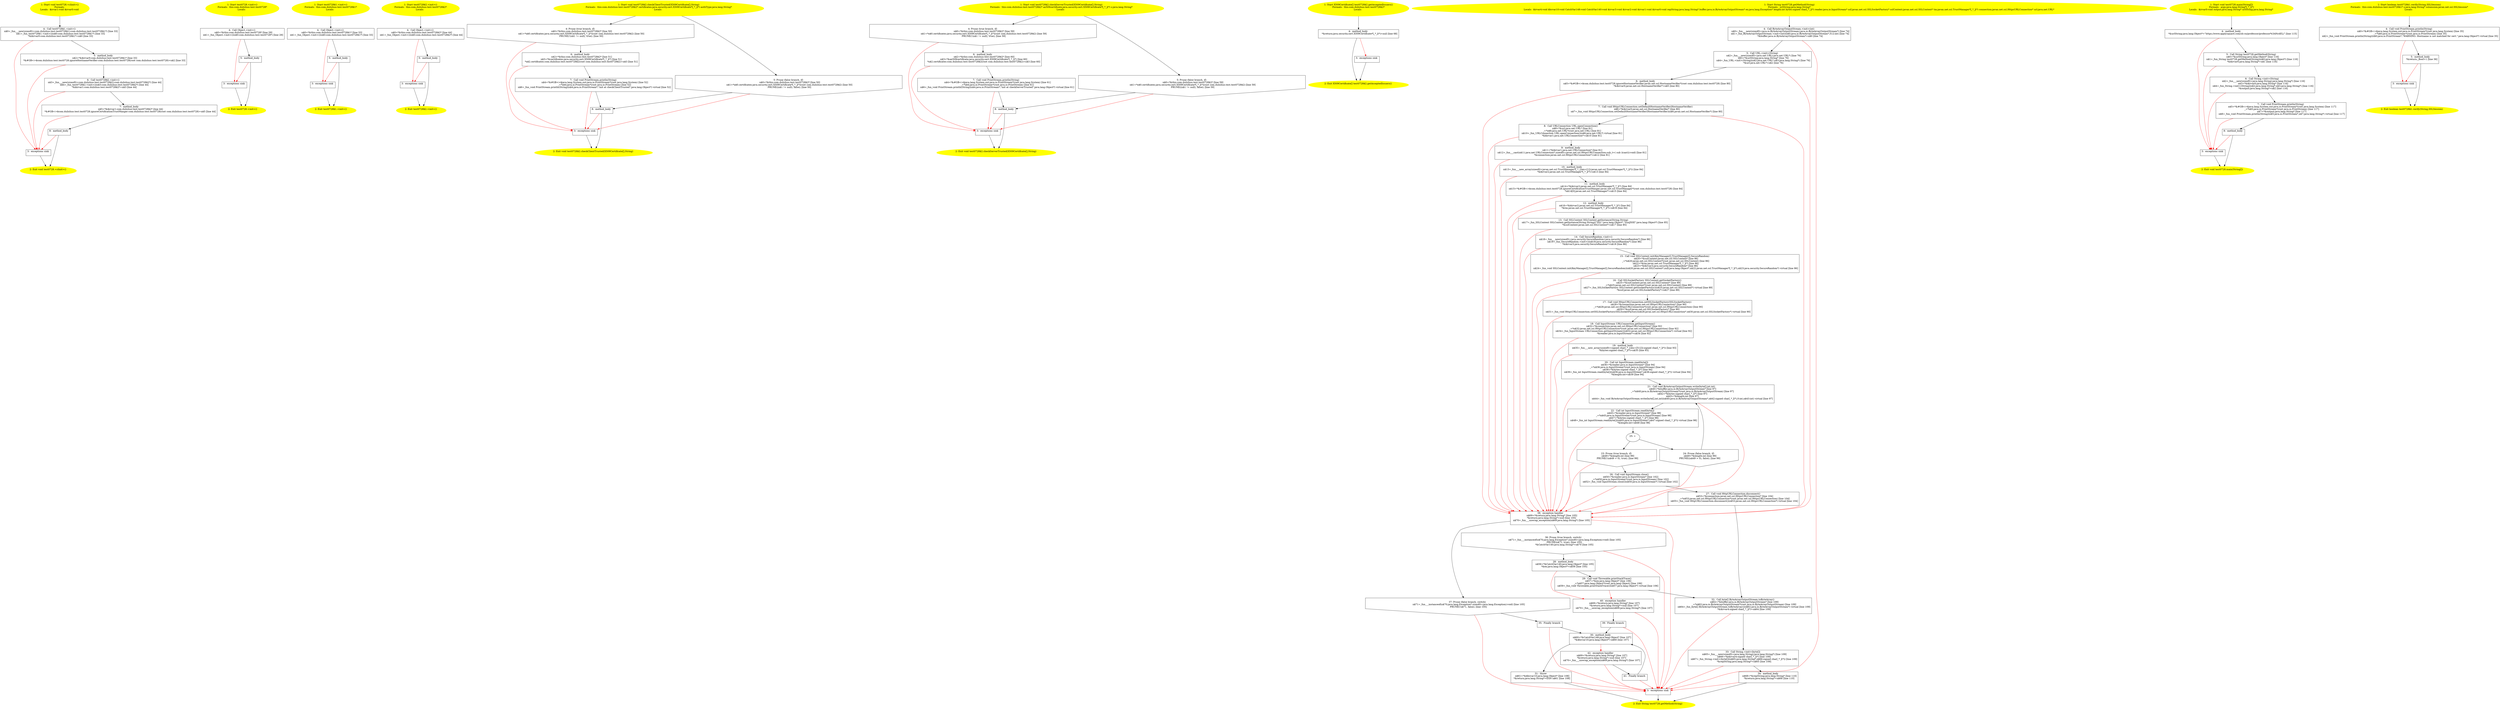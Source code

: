 /* @generated */
digraph cfg {
"com.dulishuo.test.test0728.<clinit>():void.8a8e7de3174e5fd76e8be64f26184f87_1" [label="1: Start void test0728.<clinit>()\nFormals: \nLocals:  $irvar1:void $irvar0:void \n  " color=yellow style=filled]
	

	 "com.dulishuo.test.test0728.<clinit>():void.8a8e7de3174e5fd76e8be64f26184f87_1" -> "com.dulishuo.test.test0728.<clinit>():void.8a8e7de3174e5fd76e8be64f26184f87_4" ;
"com.dulishuo.test.test0728.<clinit>():void.8a8e7de3174e5fd76e8be64f26184f87_2" [label="2: Exit void test0728.<clinit>() \n  " color=yellow style=filled]
	

"com.dulishuo.test.test0728.<clinit>():void.8a8e7de3174e5fd76e8be64f26184f87_3" [label="3:  exceptions sink \n  " shape="box"]
	

	 "com.dulishuo.test.test0728.<clinit>():void.8a8e7de3174e5fd76e8be64f26184f87_3" -> "com.dulishuo.test.test0728.<clinit>():void.8a8e7de3174e5fd76e8be64f26184f87_2" ;
"com.dulishuo.test.test0728.<clinit>():void.8a8e7de3174e5fd76e8be64f26184f87_4" [label="4:  Call test0728$1.<init>() \n   n$0=_fun___new(sizeof(t=com.dulishuo.test.test0728$1):com.dulishuo.test.test0728$1*) [line 33]\n  n$1=_fun_test0728$1.<init>()(n$0:com.dulishuo.test.test0728$1*) [line 33]\n  *&$irvar0:com.dulishuo.test.test0728$1*=n$0 [line 33]\n " shape="box"]
	

	 "com.dulishuo.test.test0728.<clinit>():void.8a8e7de3174e5fd76e8be64f26184f87_4" -> "com.dulishuo.test.test0728.<clinit>():void.8a8e7de3174e5fd76e8be64f26184f87_5" ;
	 "com.dulishuo.test.test0728.<clinit>():void.8a8e7de3174e5fd76e8be64f26184f87_4" -> "com.dulishuo.test.test0728.<clinit>():void.8a8e7de3174e5fd76e8be64f26184f87_3" [color="red" ];
"com.dulishuo.test.test0728.<clinit>():void.8a8e7de3174e5fd76e8be64f26184f87_5" [label="5:  method_body \n   n$2=*&$irvar0:com.dulishuo.test.test0728$1* [line 33]\n  *&#GB<>$com.dulishuo.test.test0728.ignoreHostnameVerifier:com.dulishuo.test.test0728(root com.dulishuo.test.test0728)=n$2 [line 33]\n " shape="box"]
	

	 "com.dulishuo.test.test0728.<clinit>():void.8a8e7de3174e5fd76e8be64f26184f87_5" -> "com.dulishuo.test.test0728.<clinit>():void.8a8e7de3174e5fd76e8be64f26184f87_6" ;
	 "com.dulishuo.test.test0728.<clinit>():void.8a8e7de3174e5fd76e8be64f26184f87_5" -> "com.dulishuo.test.test0728.<clinit>():void.8a8e7de3174e5fd76e8be64f26184f87_3" [color="red" ];
"com.dulishuo.test.test0728.<clinit>():void.8a8e7de3174e5fd76e8be64f26184f87_6" [label="6:  Call test0728$2.<init>() \n   n$3=_fun___new(sizeof(t=com.dulishuo.test.test0728$2):com.dulishuo.test.test0728$2*) [line 44]\n  n$4=_fun_test0728$2.<init>()(n$3:com.dulishuo.test.test0728$2*) [line 44]\n  *&$irvar1:com.dulishuo.test.test0728$2*=n$3 [line 44]\n " shape="box"]
	

	 "com.dulishuo.test.test0728.<clinit>():void.8a8e7de3174e5fd76e8be64f26184f87_6" -> "com.dulishuo.test.test0728.<clinit>():void.8a8e7de3174e5fd76e8be64f26184f87_7" ;
	 "com.dulishuo.test.test0728.<clinit>():void.8a8e7de3174e5fd76e8be64f26184f87_6" -> "com.dulishuo.test.test0728.<clinit>():void.8a8e7de3174e5fd76e8be64f26184f87_3" [color="red" ];
"com.dulishuo.test.test0728.<clinit>():void.8a8e7de3174e5fd76e8be64f26184f87_7" [label="7:  method_body \n   n$5=*&$irvar1:com.dulishuo.test.test0728$2* [line 44]\n  *&#GB<>$com.dulishuo.test.test0728.ignoreCertificationTrustManger:com.dulishuo.test.test0728(root com.dulishuo.test.test0728)=n$5 [line 44]\n " shape="box"]
	

	 "com.dulishuo.test.test0728.<clinit>():void.8a8e7de3174e5fd76e8be64f26184f87_7" -> "com.dulishuo.test.test0728.<clinit>():void.8a8e7de3174e5fd76e8be64f26184f87_8" ;
	 "com.dulishuo.test.test0728.<clinit>():void.8a8e7de3174e5fd76e8be64f26184f87_7" -> "com.dulishuo.test.test0728.<clinit>():void.8a8e7de3174e5fd76e8be64f26184f87_3" [color="red" ];
"com.dulishuo.test.test0728.<clinit>():void.8a8e7de3174e5fd76e8be64f26184f87_8" [label="8:  method_body \n  " shape="box"]
	

	 "com.dulishuo.test.test0728.<clinit>():void.8a8e7de3174e5fd76e8be64f26184f87_8" -> "com.dulishuo.test.test0728.<clinit>():void.8a8e7de3174e5fd76e8be64f26184f87_2" ;
	 "com.dulishuo.test.test0728.<clinit>():void.8a8e7de3174e5fd76e8be64f26184f87_8" -> "com.dulishuo.test.test0728.<clinit>():void.8a8e7de3174e5fd76e8be64f26184f87_3" [color="red" ];
"com.dulishuo.test.test0728.<init>().5a73a439d469dda0f216c09bb49fc2f7_1" [label="1: Start test0728.<init>()\nFormals:  this:com.dulishuo.test.test0728*\nLocals:  \n  " color=yellow style=filled]
	

	 "com.dulishuo.test.test0728.<init>().5a73a439d469dda0f216c09bb49fc2f7_1" -> "com.dulishuo.test.test0728.<init>().5a73a439d469dda0f216c09bb49fc2f7_4" ;
"com.dulishuo.test.test0728.<init>().5a73a439d469dda0f216c09bb49fc2f7_2" [label="2: Exit test0728.<init>() \n  " color=yellow style=filled]
	

"com.dulishuo.test.test0728.<init>().5a73a439d469dda0f216c09bb49fc2f7_3" [label="3:  exceptions sink \n  " shape="box"]
	

	 "com.dulishuo.test.test0728.<init>().5a73a439d469dda0f216c09bb49fc2f7_3" -> "com.dulishuo.test.test0728.<init>().5a73a439d469dda0f216c09bb49fc2f7_2" ;
"com.dulishuo.test.test0728.<init>().5a73a439d469dda0f216c09bb49fc2f7_4" [label="4:  Call Object.<init>() \n   n$0=*&this:com.dulishuo.test.test0728* [line 29]\n  n$1=_fun_Object.<init>()(n$0:com.dulishuo.test.test0728*) [line 29]\n " shape="box"]
	

	 "com.dulishuo.test.test0728.<init>().5a73a439d469dda0f216c09bb49fc2f7_4" -> "com.dulishuo.test.test0728.<init>().5a73a439d469dda0f216c09bb49fc2f7_5" ;
	 "com.dulishuo.test.test0728.<init>().5a73a439d469dda0f216c09bb49fc2f7_4" -> "com.dulishuo.test.test0728.<init>().5a73a439d469dda0f216c09bb49fc2f7_3" [color="red" ];
"com.dulishuo.test.test0728.<init>().5a73a439d469dda0f216c09bb49fc2f7_5" [label="5:  method_body \n  " shape="box"]
	

	 "com.dulishuo.test.test0728.<init>().5a73a439d469dda0f216c09bb49fc2f7_5" -> "com.dulishuo.test.test0728.<init>().5a73a439d469dda0f216c09bb49fc2f7_2" ;
	 "com.dulishuo.test.test0728.<init>().5a73a439d469dda0f216c09bb49fc2f7_5" -> "com.dulishuo.test.test0728.<init>().5a73a439d469dda0f216c09bb49fc2f7_3" [color="red" ];
"com.dulishuo.test.test0728$1.<init>().bed4091a385d70b42713b55078aba1d2_1" [label="1: Start test0728$1.<init>()\nFormals:  this:com.dulishuo.test.test0728$1*\nLocals:  \n  " color=yellow style=filled]
	

	 "com.dulishuo.test.test0728$1.<init>().bed4091a385d70b42713b55078aba1d2_1" -> "com.dulishuo.test.test0728$1.<init>().bed4091a385d70b42713b55078aba1d2_4" ;
"com.dulishuo.test.test0728$1.<init>().bed4091a385d70b42713b55078aba1d2_2" [label="2: Exit test0728$1.<init>() \n  " color=yellow style=filled]
	

"com.dulishuo.test.test0728$1.<init>().bed4091a385d70b42713b55078aba1d2_3" [label="3:  exceptions sink \n  " shape="box"]
	

	 "com.dulishuo.test.test0728$1.<init>().bed4091a385d70b42713b55078aba1d2_3" -> "com.dulishuo.test.test0728$1.<init>().bed4091a385d70b42713b55078aba1d2_2" ;
"com.dulishuo.test.test0728$1.<init>().bed4091a385d70b42713b55078aba1d2_4" [label="4:  Call Object.<init>() \n   n$0=*&this:com.dulishuo.test.test0728$1* [line 33]\n  n$1=_fun_Object.<init>()(n$0:com.dulishuo.test.test0728$1*) [line 33]\n " shape="box"]
	

	 "com.dulishuo.test.test0728$1.<init>().bed4091a385d70b42713b55078aba1d2_4" -> "com.dulishuo.test.test0728$1.<init>().bed4091a385d70b42713b55078aba1d2_5" ;
	 "com.dulishuo.test.test0728$1.<init>().bed4091a385d70b42713b55078aba1d2_4" -> "com.dulishuo.test.test0728$1.<init>().bed4091a385d70b42713b55078aba1d2_3" [color="red" ];
"com.dulishuo.test.test0728$1.<init>().bed4091a385d70b42713b55078aba1d2_5" [label="5:  method_body \n  " shape="box"]
	

	 "com.dulishuo.test.test0728$1.<init>().bed4091a385d70b42713b55078aba1d2_5" -> "com.dulishuo.test.test0728$1.<init>().bed4091a385d70b42713b55078aba1d2_2" ;
	 "com.dulishuo.test.test0728$1.<init>().bed4091a385d70b42713b55078aba1d2_5" -> "com.dulishuo.test.test0728$1.<init>().bed4091a385d70b42713b55078aba1d2_3" [color="red" ];
"com.dulishuo.test.test0728$2.<init>().af8815bcd461a1bfd412f7cab039a225_1" [label="1: Start test0728$2.<init>()\nFormals:  this:com.dulishuo.test.test0728$2*\nLocals:  \n  " color=yellow style=filled]
	

	 "com.dulishuo.test.test0728$2.<init>().af8815bcd461a1bfd412f7cab039a225_1" -> "com.dulishuo.test.test0728$2.<init>().af8815bcd461a1bfd412f7cab039a225_4" ;
"com.dulishuo.test.test0728$2.<init>().af8815bcd461a1bfd412f7cab039a225_2" [label="2: Exit test0728$2.<init>() \n  " color=yellow style=filled]
	

"com.dulishuo.test.test0728$2.<init>().af8815bcd461a1bfd412f7cab039a225_3" [label="3:  exceptions sink \n  " shape="box"]
	

	 "com.dulishuo.test.test0728$2.<init>().af8815bcd461a1bfd412f7cab039a225_3" -> "com.dulishuo.test.test0728$2.<init>().af8815bcd461a1bfd412f7cab039a225_2" ;
"com.dulishuo.test.test0728$2.<init>().af8815bcd461a1bfd412f7cab039a225_4" [label="4:  Call Object.<init>() \n   n$0=*&this:com.dulishuo.test.test0728$2* [line 44]\n  n$1=_fun_Object.<init>()(n$0:com.dulishuo.test.test0728$2*) [line 44]\n " shape="box"]
	

	 "com.dulishuo.test.test0728$2.<init>().af8815bcd461a1bfd412f7cab039a225_4" -> "com.dulishuo.test.test0728$2.<init>().af8815bcd461a1bfd412f7cab039a225_5" ;
	 "com.dulishuo.test.test0728$2.<init>().af8815bcd461a1bfd412f7cab039a225_4" -> "com.dulishuo.test.test0728$2.<init>().af8815bcd461a1bfd412f7cab039a225_3" [color="red" ];
"com.dulishuo.test.test0728$2.<init>().af8815bcd461a1bfd412f7cab039a225_5" [label="5:  method_body \n  " shape="box"]
	

	 "com.dulishuo.test.test0728$2.<init>().af8815bcd461a1bfd412f7cab039a225_5" -> "com.dulishuo.test.test0728$2.<init>().af8815bcd461a1bfd412f7cab039a225_2" ;
	 "com.dulishuo.test.test0728$2.<init>().af8815bcd461a1bfd412f7cab039a225_5" -> "com.dulishuo.test.test0728$2.<init>().af8815bcd461a1bfd412f7cab039a225_3" [color="red" ];
"com.dulishuo.test.test0728$2.checkClientTrusted(java.security.cert.X509Certificate[],java.lang.Strin.260eb8e73d5517f0363f10f33f60c5d7_1" [label="1: Start void test0728$2.checkClientTrusted(X509Certificate[],String)\nFormals:  this:com.dulishuo.test.test0728$2* certificates:java.security.cert.X509Certificate*[_*_](*) authType:java.lang.String*\nLocals:  \n  " color=yellow style=filled]
	

	 "com.dulishuo.test.test0728$2.checkClientTrusted(java.security.cert.X509Certificate[],java.lang.Strin.260eb8e73d5517f0363f10f33f60c5d7_1" -> "com.dulishuo.test.test0728$2.checkClientTrusted(java.security.cert.X509Certificate[],java.lang.Strin.260eb8e73d5517f0363f10f33f60c5d7_4" ;
	 "com.dulishuo.test.test0728$2.checkClientTrusted(java.security.cert.X509Certificate[],java.lang.Strin.260eb8e73d5517f0363f10f33f60c5d7_1" -> "com.dulishuo.test.test0728$2.checkClientTrusted(java.security.cert.X509Certificate[],java.lang.Strin.260eb8e73d5517f0363f10f33f60c5d7_5" ;
"com.dulishuo.test.test0728$2.checkClientTrusted(java.security.cert.X509Certificate[],java.lang.Strin.260eb8e73d5517f0363f10f33f60c5d7_2" [label="2: Exit void test0728$2.checkClientTrusted(X509Certificate[],String) \n  " color=yellow style=filled]
	

"com.dulishuo.test.test0728$2.checkClientTrusted(java.security.cert.X509Certificate[],java.lang.Strin.260eb8e73d5517f0363f10f33f60c5d7_3" [label="3:  exceptions sink \n  " shape="box"]
	

	 "com.dulishuo.test.test0728$2.checkClientTrusted(java.security.cert.X509Certificate[],java.lang.Strin.260eb8e73d5517f0363f10f33f60c5d7_3" -> "com.dulishuo.test.test0728$2.checkClientTrusted(java.security.cert.X509Certificate[],java.lang.Strin.260eb8e73d5517f0363f10f33f60c5d7_2" ;
"com.dulishuo.test.test0728$2.checkClientTrusted(java.security.cert.X509Certificate[],java.lang.Strin.260eb8e73d5517f0363f10f33f60c5d7_4" [label="4: Prune (true branch, if) \n   n$0=*&this:com.dulishuo.test.test0728$2* [line 50]\n  n$1=*n$0.certificates:java.security.cert.X509Certificate*[_*_](*)(root com.dulishuo.test.test0728$2) [line 50]\n  PRUNE(!(n$1 != null), true); [line 50]\n " shape="invhouse"]
	

	 "com.dulishuo.test.test0728$2.checkClientTrusted(java.security.cert.X509Certificate[],java.lang.Strin.260eb8e73d5517f0363f10f33f60c5d7_4" -> "com.dulishuo.test.test0728$2.checkClientTrusted(java.security.cert.X509Certificate[],java.lang.Strin.260eb8e73d5517f0363f10f33f60c5d7_6" ;
	 "com.dulishuo.test.test0728$2.checkClientTrusted(java.security.cert.X509Certificate[],java.lang.Strin.260eb8e73d5517f0363f10f33f60c5d7_4" -> "com.dulishuo.test.test0728$2.checkClientTrusted(java.security.cert.X509Certificate[],java.lang.Strin.260eb8e73d5517f0363f10f33f60c5d7_3" [color="red" ];
"com.dulishuo.test.test0728$2.checkClientTrusted(java.security.cert.X509Certificate[],java.lang.Strin.260eb8e73d5517f0363f10f33f60c5d7_5" [label="5: Prune (false branch, if) \n   n$0=*&this:com.dulishuo.test.test0728$2* [line 50]\n  n$1=*n$0.certificates:java.security.cert.X509Certificate*[_*_](*)(root com.dulishuo.test.test0728$2) [line 50]\n  PRUNE((n$1 != null), false); [line 50]\n " shape="invhouse"]
	

	 "com.dulishuo.test.test0728$2.checkClientTrusted(java.security.cert.X509Certificate[],java.lang.Strin.260eb8e73d5517f0363f10f33f60c5d7_5" -> "com.dulishuo.test.test0728$2.checkClientTrusted(java.security.cert.X509Certificate[],java.lang.Strin.260eb8e73d5517f0363f10f33f60c5d7_8" ;
	 "com.dulishuo.test.test0728$2.checkClientTrusted(java.security.cert.X509Certificate[],java.lang.Strin.260eb8e73d5517f0363f10f33f60c5d7_5" -> "com.dulishuo.test.test0728$2.checkClientTrusted(java.security.cert.X509Certificate[],java.lang.Strin.260eb8e73d5517f0363f10f33f60c5d7_3" [color="red" ];
"com.dulishuo.test.test0728$2.checkClientTrusted(java.security.cert.X509Certificate[],java.lang.Strin.260eb8e73d5517f0363f10f33f60c5d7_6" [label="6:  method_body \n   n$2=*&this:com.dulishuo.test.test0728$2* [line 51]\n  n$3=*&certificates:java.security.cert.X509Certificate*[_*_](*) [line 51]\n  *n$2.certificates:com.dulishuo.test.test0728$2(root com.dulishuo.test.test0728$2)=n$3 [line 51]\n " shape="box"]
	

	 "com.dulishuo.test.test0728$2.checkClientTrusted(java.security.cert.X509Certificate[],java.lang.Strin.260eb8e73d5517f0363f10f33f60c5d7_6" -> "com.dulishuo.test.test0728$2.checkClientTrusted(java.security.cert.X509Certificate[],java.lang.Strin.260eb8e73d5517f0363f10f33f60c5d7_7" ;
	 "com.dulishuo.test.test0728$2.checkClientTrusted(java.security.cert.X509Certificate[],java.lang.Strin.260eb8e73d5517f0363f10f33f60c5d7_6" -> "com.dulishuo.test.test0728$2.checkClientTrusted(java.security.cert.X509Certificate[],java.lang.Strin.260eb8e73d5517f0363f10f33f60c5d7_3" [color="red" ];
"com.dulishuo.test.test0728$2.checkClientTrusted(java.security.cert.X509Certificate[],java.lang.Strin.260eb8e73d5517f0363f10f33f60c5d7_7" [label="7:  Call void PrintStream.println(String) \n   n$4=*&#GB<>$java.lang.System.out:java.io.PrintStream*(root java.lang.System) [line 52]\n  _=*n$4:java.io.PrintStream*(root java.io.PrintStream) [line 52]\n  n$6=_fun_void PrintStream.println(String)(n$4:java.io.PrintStream*,\"init at checkClientTrusted\":java.lang.Object*) virtual [line 52]\n " shape="box"]
	

	 "com.dulishuo.test.test0728$2.checkClientTrusted(java.security.cert.X509Certificate[],java.lang.Strin.260eb8e73d5517f0363f10f33f60c5d7_7" -> "com.dulishuo.test.test0728$2.checkClientTrusted(java.security.cert.X509Certificate[],java.lang.Strin.260eb8e73d5517f0363f10f33f60c5d7_8" ;
	 "com.dulishuo.test.test0728$2.checkClientTrusted(java.security.cert.X509Certificate[],java.lang.Strin.260eb8e73d5517f0363f10f33f60c5d7_7" -> "com.dulishuo.test.test0728$2.checkClientTrusted(java.security.cert.X509Certificate[],java.lang.Strin.260eb8e73d5517f0363f10f33f60c5d7_3" [color="red" ];
"com.dulishuo.test.test0728$2.checkClientTrusted(java.security.cert.X509Certificate[],java.lang.Strin.260eb8e73d5517f0363f10f33f60c5d7_8" [label="8:  method_body \n  " shape="box"]
	

	 "com.dulishuo.test.test0728$2.checkClientTrusted(java.security.cert.X509Certificate[],java.lang.Strin.260eb8e73d5517f0363f10f33f60c5d7_8" -> "com.dulishuo.test.test0728$2.checkClientTrusted(java.security.cert.X509Certificate[],java.lang.Strin.260eb8e73d5517f0363f10f33f60c5d7_2" ;
	 "com.dulishuo.test.test0728$2.checkClientTrusted(java.security.cert.X509Certificate[],java.lang.Strin.260eb8e73d5517f0363f10f33f60c5d7_8" -> "com.dulishuo.test.test0728$2.checkClientTrusted(java.security.cert.X509Certificate[],java.lang.Strin.260eb8e73d5517f0363f10f33f60c5d7_3" [color="red" ];
"com.dulishuo.test.test0728$2.checkServerTrusted(java.security.cert.X509Certificate[],java.lang.Strin.f4f12b4f813b3d532b092b64f65c5e07_1" [label="1: Start void test0728$2.checkServerTrusted(X509Certificate[],String)\nFormals:  this:com.dulishuo.test.test0728$2* ax509certificate:java.security.cert.X509Certificate*[_*_](*) s:java.lang.String*\nLocals:  \n  " color=yellow style=filled]
	

	 "com.dulishuo.test.test0728$2.checkServerTrusted(java.security.cert.X509Certificate[],java.lang.Strin.f4f12b4f813b3d532b092b64f65c5e07_1" -> "com.dulishuo.test.test0728$2.checkServerTrusted(java.security.cert.X509Certificate[],java.lang.Strin.f4f12b4f813b3d532b092b64f65c5e07_4" ;
	 "com.dulishuo.test.test0728$2.checkServerTrusted(java.security.cert.X509Certificate[],java.lang.Strin.f4f12b4f813b3d532b092b64f65c5e07_1" -> "com.dulishuo.test.test0728$2.checkServerTrusted(java.security.cert.X509Certificate[],java.lang.Strin.f4f12b4f813b3d532b092b64f65c5e07_5" ;
"com.dulishuo.test.test0728$2.checkServerTrusted(java.security.cert.X509Certificate[],java.lang.Strin.f4f12b4f813b3d532b092b64f65c5e07_2" [label="2: Exit void test0728$2.checkServerTrusted(X509Certificate[],String) \n  " color=yellow style=filled]
	

"com.dulishuo.test.test0728$2.checkServerTrusted(java.security.cert.X509Certificate[],java.lang.Strin.f4f12b4f813b3d532b092b64f65c5e07_3" [label="3:  exceptions sink \n  " shape="box"]
	

	 "com.dulishuo.test.test0728$2.checkServerTrusted(java.security.cert.X509Certificate[],java.lang.Strin.f4f12b4f813b3d532b092b64f65c5e07_3" -> "com.dulishuo.test.test0728$2.checkServerTrusted(java.security.cert.X509Certificate[],java.lang.Strin.f4f12b4f813b3d532b092b64f65c5e07_2" ;
"com.dulishuo.test.test0728$2.checkServerTrusted(java.security.cert.X509Certificate[],java.lang.Strin.f4f12b4f813b3d532b092b64f65c5e07_4" [label="4: Prune (true branch, if) \n   n$0=*&this:com.dulishuo.test.test0728$2* [line 59]\n  n$1=*n$0.certificates:java.security.cert.X509Certificate*[_*_](*)(root com.dulishuo.test.test0728$2) [line 59]\n  PRUNE(!(n$1 != null), true); [line 59]\n " shape="invhouse"]
	

	 "com.dulishuo.test.test0728$2.checkServerTrusted(java.security.cert.X509Certificate[],java.lang.Strin.f4f12b4f813b3d532b092b64f65c5e07_4" -> "com.dulishuo.test.test0728$2.checkServerTrusted(java.security.cert.X509Certificate[],java.lang.Strin.f4f12b4f813b3d532b092b64f65c5e07_6" ;
	 "com.dulishuo.test.test0728$2.checkServerTrusted(java.security.cert.X509Certificate[],java.lang.Strin.f4f12b4f813b3d532b092b64f65c5e07_4" -> "com.dulishuo.test.test0728$2.checkServerTrusted(java.security.cert.X509Certificate[],java.lang.Strin.f4f12b4f813b3d532b092b64f65c5e07_3" [color="red" ];
"com.dulishuo.test.test0728$2.checkServerTrusted(java.security.cert.X509Certificate[],java.lang.Strin.f4f12b4f813b3d532b092b64f65c5e07_5" [label="5: Prune (false branch, if) \n   n$0=*&this:com.dulishuo.test.test0728$2* [line 59]\n  n$1=*n$0.certificates:java.security.cert.X509Certificate*[_*_](*)(root com.dulishuo.test.test0728$2) [line 59]\n  PRUNE((n$1 != null), false); [line 59]\n " shape="invhouse"]
	

	 "com.dulishuo.test.test0728$2.checkServerTrusted(java.security.cert.X509Certificate[],java.lang.Strin.f4f12b4f813b3d532b092b64f65c5e07_5" -> "com.dulishuo.test.test0728$2.checkServerTrusted(java.security.cert.X509Certificate[],java.lang.Strin.f4f12b4f813b3d532b092b64f65c5e07_8" ;
	 "com.dulishuo.test.test0728$2.checkServerTrusted(java.security.cert.X509Certificate[],java.lang.Strin.f4f12b4f813b3d532b092b64f65c5e07_5" -> "com.dulishuo.test.test0728$2.checkServerTrusted(java.security.cert.X509Certificate[],java.lang.Strin.f4f12b4f813b3d532b092b64f65c5e07_3" [color="red" ];
"com.dulishuo.test.test0728$2.checkServerTrusted(java.security.cert.X509Certificate[],java.lang.Strin.f4f12b4f813b3d532b092b64f65c5e07_6" [label="6:  method_body \n   n$2=*&this:com.dulishuo.test.test0728$2* [line 60]\n  n$3=*&ax509certificate:java.security.cert.X509Certificate*[_*_](*) [line 60]\n  *n$2.certificates:com.dulishuo.test.test0728$2(root com.dulishuo.test.test0728$2)=n$3 [line 60]\n " shape="box"]
	

	 "com.dulishuo.test.test0728$2.checkServerTrusted(java.security.cert.X509Certificate[],java.lang.Strin.f4f12b4f813b3d532b092b64f65c5e07_6" -> "com.dulishuo.test.test0728$2.checkServerTrusted(java.security.cert.X509Certificate[],java.lang.Strin.f4f12b4f813b3d532b092b64f65c5e07_7" ;
	 "com.dulishuo.test.test0728$2.checkServerTrusted(java.security.cert.X509Certificate[],java.lang.Strin.f4f12b4f813b3d532b092b64f65c5e07_6" -> "com.dulishuo.test.test0728$2.checkServerTrusted(java.security.cert.X509Certificate[],java.lang.Strin.f4f12b4f813b3d532b092b64f65c5e07_3" [color="red" ];
"com.dulishuo.test.test0728$2.checkServerTrusted(java.security.cert.X509Certificate[],java.lang.Strin.f4f12b4f813b3d532b092b64f65c5e07_7" [label="7:  Call void PrintStream.println(String) \n   n$4=*&#GB<>$java.lang.System.out:java.io.PrintStream*(root java.lang.System) [line 61]\n  _=*n$4:java.io.PrintStream*(root java.io.PrintStream) [line 61]\n  n$6=_fun_void PrintStream.println(String)(n$4:java.io.PrintStream*,\"init at checkServerTrusted\":java.lang.Object*) virtual [line 61]\n " shape="box"]
	

	 "com.dulishuo.test.test0728$2.checkServerTrusted(java.security.cert.X509Certificate[],java.lang.Strin.f4f12b4f813b3d532b092b64f65c5e07_7" -> "com.dulishuo.test.test0728$2.checkServerTrusted(java.security.cert.X509Certificate[],java.lang.Strin.f4f12b4f813b3d532b092b64f65c5e07_8" ;
	 "com.dulishuo.test.test0728$2.checkServerTrusted(java.security.cert.X509Certificate[],java.lang.Strin.f4f12b4f813b3d532b092b64f65c5e07_7" -> "com.dulishuo.test.test0728$2.checkServerTrusted(java.security.cert.X509Certificate[],java.lang.Strin.f4f12b4f813b3d532b092b64f65c5e07_3" [color="red" ];
"com.dulishuo.test.test0728$2.checkServerTrusted(java.security.cert.X509Certificate[],java.lang.Strin.f4f12b4f813b3d532b092b64f65c5e07_8" [label="8:  method_body \n  " shape="box"]
	

	 "com.dulishuo.test.test0728$2.checkServerTrusted(java.security.cert.X509Certificate[],java.lang.Strin.f4f12b4f813b3d532b092b64f65c5e07_8" -> "com.dulishuo.test.test0728$2.checkServerTrusted(java.security.cert.X509Certificate[],java.lang.Strin.f4f12b4f813b3d532b092b64f65c5e07_2" ;
	 "com.dulishuo.test.test0728$2.checkServerTrusted(java.security.cert.X509Certificate[],java.lang.Strin.f4f12b4f813b3d532b092b64f65c5e07_8" -> "com.dulishuo.test.test0728$2.checkServerTrusted(java.security.cert.X509Certificate[],java.lang.Strin.f4f12b4f813b3d532b092b64f65c5e07_3" [color="red" ];
"com.dulishuo.test.test0728$2.getAcceptedIssuers():java.security.cert.X509Certificate[].d0bb17006d4120dae8155216ecfb7f64_1" [label="1: Start X509Certificate[] test0728$2.getAcceptedIssuers()\nFormals:  this:com.dulishuo.test.test0728$2*\nLocals:  \n  " color=yellow style=filled]
	

	 "com.dulishuo.test.test0728$2.getAcceptedIssuers():java.security.cert.X509Certificate[].d0bb17006d4120dae8155216ecfb7f64_1" -> "com.dulishuo.test.test0728$2.getAcceptedIssuers():java.security.cert.X509Certificate[].d0bb17006d4120dae8155216ecfb7f64_4" ;
"com.dulishuo.test.test0728$2.getAcceptedIssuers():java.security.cert.X509Certificate[].d0bb17006d4120dae8155216ecfb7f64_2" [label="2: Exit X509Certificate[] test0728$2.getAcceptedIssuers() \n  " color=yellow style=filled]
	

"com.dulishuo.test.test0728$2.getAcceptedIssuers():java.security.cert.X509Certificate[].d0bb17006d4120dae8155216ecfb7f64_3" [label="3:  exceptions sink \n  " shape="box"]
	

	 "com.dulishuo.test.test0728$2.getAcceptedIssuers():java.security.cert.X509Certificate[].d0bb17006d4120dae8155216ecfb7f64_3" -> "com.dulishuo.test.test0728$2.getAcceptedIssuers():java.security.cert.X509Certificate[].d0bb17006d4120dae8155216ecfb7f64_2" ;
"com.dulishuo.test.test0728$2.getAcceptedIssuers():java.security.cert.X509Certificate[].d0bb17006d4120dae8155216ecfb7f64_4" [label="4:  method_body \n   *&return:java.security.cert.X509Certificate*[_*_](*)=null [line 68]\n " shape="box"]
	

	 "com.dulishuo.test.test0728$2.getAcceptedIssuers():java.security.cert.X509Certificate[].d0bb17006d4120dae8155216ecfb7f64_4" -> "com.dulishuo.test.test0728$2.getAcceptedIssuers():java.security.cert.X509Certificate[].d0bb17006d4120dae8155216ecfb7f64_2" ;
	 "com.dulishuo.test.test0728$2.getAcceptedIssuers():java.security.cert.X509Certificate[].d0bb17006d4120dae8155216ecfb7f64_4" -> "com.dulishuo.test.test0728$2.getAcceptedIssuers():java.security.cert.X509Certificate[].d0bb17006d4120dae8155216ecfb7f64_3" [color="red" ];
"com.dulishuo.test.test0728.getMethod(java.lang.String):java.lang.String.6665ad1d408170587491cd8f13291395_1" [label="1: Start String test0728.getMethod(String)\nFormals:  urlString:java.lang.String*\nLocals:  $irvar4:void $bcvar10:void CatchVar148:void CatchVar140:void $irvar3:void $irvar2:void $irvar1:void $irvar0:void repString:java.lang.String* buffer:java.io.ByteArrayOutputStream* ex:java.lang.Exception* length:int bytes:signed char[_*_](*) reader:java.io.InputStream* ssf:javax.net.ssl.SSLSocketFactory* sslContext:javax.net.ssl.SSLContext* tm:javax.net.ssl.TrustManager*[_*_](*) connection:javax.net.ssl.HttpsURLConnection* url:java.net.URL* \n  " color=yellow style=filled]
	

	 "com.dulishuo.test.test0728.getMethod(java.lang.String):java.lang.String.6665ad1d408170587491cd8f13291395_1" -> "com.dulishuo.test.test0728.getMethod(java.lang.String):java.lang.String.6665ad1d408170587491cd8f13291395_4" ;
"com.dulishuo.test.test0728.getMethod(java.lang.String):java.lang.String.6665ad1d408170587491cd8f13291395_2" [label="2: Exit String test0728.getMethod(String) \n  " color=yellow style=filled]
	

"com.dulishuo.test.test0728.getMethod(java.lang.String):java.lang.String.6665ad1d408170587491cd8f13291395_3" [label="3:  exceptions sink \n  " shape="box"]
	

	 "com.dulishuo.test.test0728.getMethod(java.lang.String):java.lang.String.6665ad1d408170587491cd8f13291395_3" -> "com.dulishuo.test.test0728.getMethod(java.lang.String):java.lang.String.6665ad1d408170587491cd8f13291395_2" ;
"com.dulishuo.test.test0728.getMethod(java.lang.String):java.lang.String.6665ad1d408170587491cd8f13291395_4" [label="4:  Call ByteArrayOutputStream.<init>(int) \n   n$0=_fun___new(sizeof(t=java.io.ByteArrayOutputStream):java.io.ByteArrayOutputStream*) [line 74]\n  n$1=_fun_ByteArrayOutputStream.<init>(int)(n$0:java.io.ByteArrayOutputStream*,512:int) [line 74]\n  *&buffer:java.io.ByteArrayOutputStream*=n$0 [line 74]\n " shape="box"]
	

	 "com.dulishuo.test.test0728.getMethod(java.lang.String):java.lang.String.6665ad1d408170587491cd8f13291395_4" -> "com.dulishuo.test.test0728.getMethod(java.lang.String):java.lang.String.6665ad1d408170587491cd8f13291395_5" ;
	 "com.dulishuo.test.test0728.getMethod(java.lang.String):java.lang.String.6665ad1d408170587491cd8f13291395_4" -> "com.dulishuo.test.test0728.getMethod(java.lang.String):java.lang.String.6665ad1d408170587491cd8f13291395_3" [color="red" ];
"com.dulishuo.test.test0728.getMethod(java.lang.String):java.lang.String.6665ad1d408170587491cd8f13291395_5" [label="5:  Call URL.<init>(String) \n   n$2=_fun___new(sizeof(t=java.net.URL):java.net.URL*) [line 76]\n  n$3=*&urlString:java.lang.String* [line 76]\n  n$4=_fun_URL.<init>(String)(n$2:java.net.URL*,n$3:java.lang.String*) [line 76]\n  *&url:java.net.URL*=n$2 [line 76]\n " shape="box"]
	

	 "com.dulishuo.test.test0728.getMethod(java.lang.String):java.lang.String.6665ad1d408170587491cd8f13291395_5" -> "com.dulishuo.test.test0728.getMethod(java.lang.String):java.lang.String.6665ad1d408170587491cd8f13291395_6" ;
	 "com.dulishuo.test.test0728.getMethod(java.lang.String):java.lang.String.6665ad1d408170587491cd8f13291395_5" -> "com.dulishuo.test.test0728.getMethod(java.lang.String):java.lang.String.6665ad1d408170587491cd8f13291395_38" [color="red" ];
"com.dulishuo.test.test0728.getMethod(java.lang.String):java.lang.String.6665ad1d408170587491cd8f13291395_6" [label="6:  method_body \n   n$5=*&#GB<>$com.dulishuo.test.test0728.ignoreHostnameVerifier:javax.net.ssl.HostnameVerifier*(root com.dulishuo.test.test0728) [line 80]\n  *&$irvar0:javax.net.ssl.HostnameVerifier*=n$5 [line 80]\n " shape="box"]
	

	 "com.dulishuo.test.test0728.getMethod(java.lang.String):java.lang.String.6665ad1d408170587491cd8f13291395_6" -> "com.dulishuo.test.test0728.getMethod(java.lang.String):java.lang.String.6665ad1d408170587491cd8f13291395_7" ;
	 "com.dulishuo.test.test0728.getMethod(java.lang.String):java.lang.String.6665ad1d408170587491cd8f13291395_6" -> "com.dulishuo.test.test0728.getMethod(java.lang.String):java.lang.String.6665ad1d408170587491cd8f13291395_38" [color="red" ];
"com.dulishuo.test.test0728.getMethod(java.lang.String):java.lang.String.6665ad1d408170587491cd8f13291395_7" [label="7:  Call void HttpsURLConnection.setDefaultHostnameVerifier(HostnameVerifier) \n   n$6=*&$irvar0:javax.net.ssl.HostnameVerifier* [line 80]\n  n$7=_fun_void HttpsURLConnection.setDefaultHostnameVerifier(HostnameVerifier)(n$6:javax.net.ssl.HostnameVerifier*) [line 80]\n " shape="box"]
	

	 "com.dulishuo.test.test0728.getMethod(java.lang.String):java.lang.String.6665ad1d408170587491cd8f13291395_7" -> "com.dulishuo.test.test0728.getMethod(java.lang.String):java.lang.String.6665ad1d408170587491cd8f13291395_8" ;
	 "com.dulishuo.test.test0728.getMethod(java.lang.String):java.lang.String.6665ad1d408170587491cd8f13291395_7" -> "com.dulishuo.test.test0728.getMethod(java.lang.String):java.lang.String.6665ad1d408170587491cd8f13291395_38" [color="red" ];
"com.dulishuo.test.test0728.getMethod(java.lang.String):java.lang.String.6665ad1d408170587491cd8f13291395_8" [label="8:  Call URLConnection URL.openConnection() \n   n$8=*&url:java.net.URL* [line 81]\n  _=*n$8:java.net.URL*(root java.net.URL) [line 81]\n  n$10=_fun_URLConnection URL.openConnection()(n$8:java.net.URL*) virtual [line 81]\n  *&$irvar1:java.net.URLConnection*=n$10 [line 81]\n " shape="box"]
	

	 "com.dulishuo.test.test0728.getMethod(java.lang.String):java.lang.String.6665ad1d408170587491cd8f13291395_8" -> "com.dulishuo.test.test0728.getMethod(java.lang.String):java.lang.String.6665ad1d408170587491cd8f13291395_9" ;
	 "com.dulishuo.test.test0728.getMethod(java.lang.String):java.lang.String.6665ad1d408170587491cd8f13291395_8" -> "com.dulishuo.test.test0728.getMethod(java.lang.String):java.lang.String.6665ad1d408170587491cd8f13291395_38" [color="red" ];
"com.dulishuo.test.test0728.getMethod(java.lang.String):java.lang.String.6665ad1d408170587491cd8f13291395_9" [label="9:  method_body \n   n$11=*&$irvar1:java.net.URLConnection* [line 81]\n  n$12=_fun___cast(n$11:java.net.URLConnection*,sizeof(t=javax.net.ssl.HttpsURLConnection;sub_t=( sub )(cast)):void) [line 81]\n  *&connection:javax.net.ssl.HttpsURLConnection*=n$12 [line 81]\n " shape="box"]
	

	 "com.dulishuo.test.test0728.getMethod(java.lang.String):java.lang.String.6665ad1d408170587491cd8f13291395_9" -> "com.dulishuo.test.test0728.getMethod(java.lang.String):java.lang.String.6665ad1d408170587491cd8f13291395_10" ;
	 "com.dulishuo.test.test0728.getMethod(java.lang.String):java.lang.String.6665ad1d408170587491cd8f13291395_9" -> "com.dulishuo.test.test0728.getMethod(java.lang.String):java.lang.String.6665ad1d408170587491cd8f13291395_38" [color="red" ];
"com.dulishuo.test.test0728.getMethod(java.lang.String):java.lang.String.6665ad1d408170587491cd8f13291395_10" [label="10:  method_body \n   n$13=_fun___new_array(sizeof(t=javax.net.ssl.TrustManager*[_*_];len=[1]):javax.net.ssl.TrustManager*[_*_](*)) [line 84]\n  *&$irvar2:javax.net.ssl.TrustManager*[_*_](*)=n$13 [line 84]\n " shape="box"]
	

	 "com.dulishuo.test.test0728.getMethod(java.lang.String):java.lang.String.6665ad1d408170587491cd8f13291395_10" -> "com.dulishuo.test.test0728.getMethod(java.lang.String):java.lang.String.6665ad1d408170587491cd8f13291395_11" ;
	 "com.dulishuo.test.test0728.getMethod(java.lang.String):java.lang.String.6665ad1d408170587491cd8f13291395_10" -> "com.dulishuo.test.test0728.getMethod(java.lang.String):java.lang.String.6665ad1d408170587491cd8f13291395_38" [color="red" ];
"com.dulishuo.test.test0728.getMethod(java.lang.String):java.lang.String.6665ad1d408170587491cd8f13291395_11" [label="11:  method_body \n   n$14=*&$irvar2:javax.net.ssl.TrustManager*[_*_](*) [line 84]\n  n$15=*&#GB<>$com.dulishuo.test.test0728.ignoreCertificationTrustManger:javax.net.ssl.TrustManager*(root com.dulishuo.test.test0728) [line 84]\n  *n$14[0]:javax.net.ssl.TrustManager*=n$15 [line 84]\n " shape="box"]
	

	 "com.dulishuo.test.test0728.getMethod(java.lang.String):java.lang.String.6665ad1d408170587491cd8f13291395_11" -> "com.dulishuo.test.test0728.getMethod(java.lang.String):java.lang.String.6665ad1d408170587491cd8f13291395_12" ;
	 "com.dulishuo.test.test0728.getMethod(java.lang.String):java.lang.String.6665ad1d408170587491cd8f13291395_11" -> "com.dulishuo.test.test0728.getMethod(java.lang.String):java.lang.String.6665ad1d408170587491cd8f13291395_38" [color="red" ];
"com.dulishuo.test.test0728.getMethod(java.lang.String):java.lang.String.6665ad1d408170587491cd8f13291395_12" [label="12:  method_body \n   n$16=*&$irvar2:javax.net.ssl.TrustManager*[_*_](*) [line 84]\n  *&tm:javax.net.ssl.TrustManager*[_*_](*)=n$16 [line 84]\n " shape="box"]
	

	 "com.dulishuo.test.test0728.getMethod(java.lang.String):java.lang.String.6665ad1d408170587491cd8f13291395_12" -> "com.dulishuo.test.test0728.getMethod(java.lang.String):java.lang.String.6665ad1d408170587491cd8f13291395_13" ;
	 "com.dulishuo.test.test0728.getMethod(java.lang.String):java.lang.String.6665ad1d408170587491cd8f13291395_12" -> "com.dulishuo.test.test0728.getMethod(java.lang.String):java.lang.String.6665ad1d408170587491cd8f13291395_38" [color="red" ];
"com.dulishuo.test.test0728.getMethod(java.lang.String):java.lang.String.6665ad1d408170587491cd8f13291395_13" [label="13:  Call SSLContext SSLContext.getInstance(String,String) \n   n$17=_fun_SSLContext SSLContext.getInstance(String,String)(\"SSL\":java.lang.Object*,\"SunJSSE\":java.lang.Object*) [line 85]\n  *&sslContext:javax.net.ssl.SSLContext*=n$17 [line 85]\n " shape="box"]
	

	 "com.dulishuo.test.test0728.getMethod(java.lang.String):java.lang.String.6665ad1d408170587491cd8f13291395_13" -> "com.dulishuo.test.test0728.getMethod(java.lang.String):java.lang.String.6665ad1d408170587491cd8f13291395_14" ;
	 "com.dulishuo.test.test0728.getMethod(java.lang.String):java.lang.String.6665ad1d408170587491cd8f13291395_13" -> "com.dulishuo.test.test0728.getMethod(java.lang.String):java.lang.String.6665ad1d408170587491cd8f13291395_38" [color="red" ];
"com.dulishuo.test.test0728.getMethod(java.lang.String):java.lang.String.6665ad1d408170587491cd8f13291395_14" [label="14:  Call SecureRandom.<init>() \n   n$18=_fun___new(sizeof(t=java.security.SecureRandom):java.security.SecureRandom*) [line 86]\n  n$19=_fun_SecureRandom.<init>()(n$18:java.security.SecureRandom*) [line 86]\n  *&$irvar3:java.security.SecureRandom*=n$18 [line 86]\n " shape="box"]
	

	 "com.dulishuo.test.test0728.getMethod(java.lang.String):java.lang.String.6665ad1d408170587491cd8f13291395_14" -> "com.dulishuo.test.test0728.getMethod(java.lang.String):java.lang.String.6665ad1d408170587491cd8f13291395_15" ;
	 "com.dulishuo.test.test0728.getMethod(java.lang.String):java.lang.String.6665ad1d408170587491cd8f13291395_14" -> "com.dulishuo.test.test0728.getMethod(java.lang.String):java.lang.String.6665ad1d408170587491cd8f13291395_38" [color="red" ];
"com.dulishuo.test.test0728.getMethod(java.lang.String):java.lang.String.6665ad1d408170587491cd8f13291395_15" [label="15:  Call void SSLContext.init(KeyManager[],TrustManager[],SecureRandom) \n   n$20=*&sslContext:javax.net.ssl.SSLContext* [line 86]\n  _=*n$20:javax.net.ssl.SSLContext*(root javax.net.ssl.SSLContext) [line 86]\n  n$22=*&tm:javax.net.ssl.TrustManager*[_*_](*) [line 86]\n  n$23=*&$irvar3:java.security.SecureRandom* [line 86]\n  n$24=_fun_void SSLContext.init(KeyManager[],TrustManager[],SecureRandom)(n$20:javax.net.ssl.SSLContext*,null:java.lang.Object*,n$22:javax.net.ssl.TrustManager*[_*_](*),n$23:java.security.SecureRandom*) virtual [line 86]\n " shape="box"]
	

	 "com.dulishuo.test.test0728.getMethod(java.lang.String):java.lang.String.6665ad1d408170587491cd8f13291395_15" -> "com.dulishuo.test.test0728.getMethod(java.lang.String):java.lang.String.6665ad1d408170587491cd8f13291395_16" ;
	 "com.dulishuo.test.test0728.getMethod(java.lang.String):java.lang.String.6665ad1d408170587491cd8f13291395_15" -> "com.dulishuo.test.test0728.getMethod(java.lang.String):java.lang.String.6665ad1d408170587491cd8f13291395_38" [color="red" ];
"com.dulishuo.test.test0728.getMethod(java.lang.String):java.lang.String.6665ad1d408170587491cd8f13291395_16" [label="16:  Call SSLSocketFactory SSLContext.getSocketFactory() \n   n$25=*&sslContext:javax.net.ssl.SSLContext* [line 89]\n  _=*n$25:javax.net.ssl.SSLContext*(root javax.net.ssl.SSLContext) [line 89]\n  n$27=_fun_SSLSocketFactory SSLContext.getSocketFactory()(n$25:javax.net.ssl.SSLContext*) virtual [line 89]\n  *&ssf:javax.net.ssl.SSLSocketFactory*=n$27 [line 89]\n " shape="box"]
	

	 "com.dulishuo.test.test0728.getMethod(java.lang.String):java.lang.String.6665ad1d408170587491cd8f13291395_16" -> "com.dulishuo.test.test0728.getMethod(java.lang.String):java.lang.String.6665ad1d408170587491cd8f13291395_17" ;
	 "com.dulishuo.test.test0728.getMethod(java.lang.String):java.lang.String.6665ad1d408170587491cd8f13291395_16" -> "com.dulishuo.test.test0728.getMethod(java.lang.String):java.lang.String.6665ad1d408170587491cd8f13291395_38" [color="red" ];
"com.dulishuo.test.test0728.getMethod(java.lang.String):java.lang.String.6665ad1d408170587491cd8f13291395_17" [label="17:  Call void HttpsURLConnection.setSSLSocketFactory(SSLSocketFactory) \n   n$28=*&connection:javax.net.ssl.HttpsURLConnection* [line 90]\n  _=*n$28:javax.net.ssl.HttpsURLConnection*(root javax.net.ssl.HttpsURLConnection) [line 90]\n  n$30=*&ssf:javax.net.ssl.SSLSocketFactory* [line 90]\n  n$31=_fun_void HttpsURLConnection.setSSLSocketFactory(SSLSocketFactory)(n$28:javax.net.ssl.HttpsURLConnection*,n$30:javax.net.ssl.SSLSocketFactory*) virtual [line 90]\n " shape="box"]
	

	 "com.dulishuo.test.test0728.getMethod(java.lang.String):java.lang.String.6665ad1d408170587491cd8f13291395_17" -> "com.dulishuo.test.test0728.getMethod(java.lang.String):java.lang.String.6665ad1d408170587491cd8f13291395_18" ;
	 "com.dulishuo.test.test0728.getMethod(java.lang.String):java.lang.String.6665ad1d408170587491cd8f13291395_17" -> "com.dulishuo.test.test0728.getMethod(java.lang.String):java.lang.String.6665ad1d408170587491cd8f13291395_38" [color="red" ];
"com.dulishuo.test.test0728.getMethod(java.lang.String):java.lang.String.6665ad1d408170587491cd8f13291395_18" [label="18:  Call InputStream URLConnection.getInputStream() \n   n$32=*&connection:javax.net.ssl.HttpsURLConnection* [line 92]\n  _=*n$32:javax.net.ssl.HttpsURLConnection*(root javax.net.ssl.HttpsURLConnection) [line 92]\n  n$34=_fun_InputStream URLConnection.getInputStream()(n$32:javax.net.ssl.HttpsURLConnection*) virtual [line 92]\n  *&reader:java.io.InputStream*=n$34 [line 92]\n " shape="box"]
	

	 "com.dulishuo.test.test0728.getMethod(java.lang.String):java.lang.String.6665ad1d408170587491cd8f13291395_18" -> "com.dulishuo.test.test0728.getMethod(java.lang.String):java.lang.String.6665ad1d408170587491cd8f13291395_19" ;
	 "com.dulishuo.test.test0728.getMethod(java.lang.String):java.lang.String.6665ad1d408170587491cd8f13291395_18" -> "com.dulishuo.test.test0728.getMethod(java.lang.String):java.lang.String.6665ad1d408170587491cd8f13291395_38" [color="red" ];
"com.dulishuo.test.test0728.getMethod(java.lang.String):java.lang.String.6665ad1d408170587491cd8f13291395_19" [label="19:  method_body \n   n$35=_fun___new_array(sizeof(t=signed char[_*_];len=[512]):signed char[_*_](*)) [line 93]\n  *&bytes:signed char[_*_](*)=n$35 [line 93]\n " shape="box"]
	

	 "com.dulishuo.test.test0728.getMethod(java.lang.String):java.lang.String.6665ad1d408170587491cd8f13291395_19" -> "com.dulishuo.test.test0728.getMethod(java.lang.String):java.lang.String.6665ad1d408170587491cd8f13291395_20" ;
	 "com.dulishuo.test.test0728.getMethod(java.lang.String):java.lang.String.6665ad1d408170587491cd8f13291395_19" -> "com.dulishuo.test.test0728.getMethod(java.lang.String):java.lang.String.6665ad1d408170587491cd8f13291395_38" [color="red" ];
"com.dulishuo.test.test0728.getMethod(java.lang.String):java.lang.String.6665ad1d408170587491cd8f13291395_20" [label="20:  Call int InputStream.read(byte[]) \n   n$36=*&reader:java.io.InputStream* [line 94]\n  _=*n$36:java.io.InputStream*(root java.io.InputStream) [line 94]\n  n$38=*&bytes:signed char[_*_](*) [line 94]\n  n$39=_fun_int InputStream.read(byte[])(n$36:java.io.InputStream*,n$38:signed char[_*_](*)) virtual [line 94]\n  *&length:int=n$39 [line 94]\n " shape="box"]
	

	 "com.dulishuo.test.test0728.getMethod(java.lang.String):java.lang.String.6665ad1d408170587491cd8f13291395_20" -> "com.dulishuo.test.test0728.getMethod(java.lang.String):java.lang.String.6665ad1d408170587491cd8f13291395_21" ;
	 "com.dulishuo.test.test0728.getMethod(java.lang.String):java.lang.String.6665ad1d408170587491cd8f13291395_20" -> "com.dulishuo.test.test0728.getMethod(java.lang.String):java.lang.String.6665ad1d408170587491cd8f13291395_38" [color="red" ];
"com.dulishuo.test.test0728.getMethod(java.lang.String):java.lang.String.6665ad1d408170587491cd8f13291395_21" [label="21:  Call void ByteArrayOutputStream.write(byte[],int,int) \n   n$40=*&buffer:java.io.ByteArrayOutputStream* [line 97]\n  _=*n$40:java.io.ByteArrayOutputStream*(root java.io.ByteArrayOutputStream) [line 97]\n  n$42=*&bytes:signed char[_*_](*) [line 97]\n  n$43=*&length:int [line 97]\n  n$44=_fun_void ByteArrayOutputStream.write(byte[],int,int)(n$40:java.io.ByteArrayOutputStream*,n$42:signed char[_*_](*),0:int,n$43:int) virtual [line 97]\n " shape="box"]
	

	 "com.dulishuo.test.test0728.getMethod(java.lang.String):java.lang.String.6665ad1d408170587491cd8f13291395_21" -> "com.dulishuo.test.test0728.getMethod(java.lang.String):java.lang.String.6665ad1d408170587491cd8f13291395_22" ;
	 "com.dulishuo.test.test0728.getMethod(java.lang.String):java.lang.String.6665ad1d408170587491cd8f13291395_21" -> "com.dulishuo.test.test0728.getMethod(java.lang.String):java.lang.String.6665ad1d408170587491cd8f13291395_38" [color="red" ];
"com.dulishuo.test.test0728.getMethod(java.lang.String):java.lang.String.6665ad1d408170587491cd8f13291395_22" [label="22:  Call int InputStream.read(byte[]) \n   n$45=*&reader:java.io.InputStream* [line 98]\n  _=*n$45:java.io.InputStream*(root java.io.InputStream) [line 98]\n  n$47=*&bytes:signed char[_*_](*) [line 98]\n  n$48=_fun_int InputStream.read(byte[])(n$45:java.io.InputStream*,n$47:signed char[_*_](*)) virtual [line 98]\n  *&length:int=n$48 [line 98]\n " shape="box"]
	

	 "com.dulishuo.test.test0728.getMethod(java.lang.String):java.lang.String.6665ad1d408170587491cd8f13291395_22" -> "com.dulishuo.test.test0728.getMethod(java.lang.String):java.lang.String.6665ad1d408170587491cd8f13291395_25" ;
	 "com.dulishuo.test.test0728.getMethod(java.lang.String):java.lang.String.6665ad1d408170587491cd8f13291395_22" -> "com.dulishuo.test.test0728.getMethod(java.lang.String):java.lang.String.6665ad1d408170587491cd8f13291395_38" [color="red" ];
"com.dulishuo.test.test0728.getMethod(java.lang.String):java.lang.String.6665ad1d408170587491cd8f13291395_23" [label="23: Prune (true branch, if) \n   n$49=*&length:int [line 99]\n  PRUNE(!(n$49 > 0), true); [line 99]\n " shape="invhouse"]
	

	 "com.dulishuo.test.test0728.getMethod(java.lang.String):java.lang.String.6665ad1d408170587491cd8f13291395_23" -> "com.dulishuo.test.test0728.getMethod(java.lang.String):java.lang.String.6665ad1d408170587491cd8f13291395_26" ;
	 "com.dulishuo.test.test0728.getMethod(java.lang.String):java.lang.String.6665ad1d408170587491cd8f13291395_23" -> "com.dulishuo.test.test0728.getMethod(java.lang.String):java.lang.String.6665ad1d408170587491cd8f13291395_38" [color="red" ];
"com.dulishuo.test.test0728.getMethod(java.lang.String):java.lang.String.6665ad1d408170587491cd8f13291395_24" [label="24: Prune (false branch, if) \n   n$49=*&length:int [line 99]\n  PRUNE((n$49 > 0), false); [line 99]\n " shape="invhouse"]
	

	 "com.dulishuo.test.test0728.getMethod(java.lang.String):java.lang.String.6665ad1d408170587491cd8f13291395_24" -> "com.dulishuo.test.test0728.getMethod(java.lang.String):java.lang.String.6665ad1d408170587491cd8f13291395_21" ;
	 "com.dulishuo.test.test0728.getMethod(java.lang.String):java.lang.String.6665ad1d408170587491cd8f13291395_24" -> "com.dulishuo.test.test0728.getMethod(java.lang.String):java.lang.String.6665ad1d408170587491cd8f13291395_38" [color="red" ];
"com.dulishuo.test.test0728.getMethod(java.lang.String):java.lang.String.6665ad1d408170587491cd8f13291395_25" [label="25: + \n  " ]
	

	 "com.dulishuo.test.test0728.getMethod(java.lang.String):java.lang.String.6665ad1d408170587491cd8f13291395_25" -> "com.dulishuo.test.test0728.getMethod(java.lang.String):java.lang.String.6665ad1d408170587491cd8f13291395_23" ;
	 "com.dulishuo.test.test0728.getMethod(java.lang.String):java.lang.String.6665ad1d408170587491cd8f13291395_25" -> "com.dulishuo.test.test0728.getMethod(java.lang.String):java.lang.String.6665ad1d408170587491cd8f13291395_24" ;
"com.dulishuo.test.test0728.getMethod(java.lang.String):java.lang.String.6665ad1d408170587491cd8f13291395_26" [label="26:  Call void InputStream.close() \n   n$50=*&reader:java.io.InputStream* [line 102]\n  _=*n$50:java.io.InputStream*(root java.io.InputStream) [line 102]\n  n$52=_fun_void InputStream.close()(n$50:java.io.InputStream*) virtual [line 102]\n " shape="box"]
	

	 "com.dulishuo.test.test0728.getMethod(java.lang.String):java.lang.String.6665ad1d408170587491cd8f13291395_26" -> "com.dulishuo.test.test0728.getMethod(java.lang.String):java.lang.String.6665ad1d408170587491cd8f13291395_27" ;
	 "com.dulishuo.test.test0728.getMethod(java.lang.String):java.lang.String.6665ad1d408170587491cd8f13291395_26" -> "com.dulishuo.test.test0728.getMethod(java.lang.String):java.lang.String.6665ad1d408170587491cd8f13291395_38" [color="red" ];
"com.dulishuo.test.test0728.getMethod(java.lang.String):java.lang.String.6665ad1d408170587491cd8f13291395_27" [label="27:  Call void HttpURLConnection.disconnect() \n   n$53=*&connection:javax.net.ssl.HttpsURLConnection* [line 104]\n  _=*n$53:javax.net.ssl.HttpsURLConnection*(root javax.net.ssl.HttpsURLConnection) [line 104]\n  n$55=_fun_void HttpURLConnection.disconnect()(n$53:javax.net.ssl.HttpsURLConnection*) virtual [line 104]\n " shape="box"]
	

	 "com.dulishuo.test.test0728.getMethod(java.lang.String):java.lang.String.6665ad1d408170587491cd8f13291395_27" -> "com.dulishuo.test.test0728.getMethod(java.lang.String):java.lang.String.6665ad1d408170587491cd8f13291395_32" ;
	 "com.dulishuo.test.test0728.getMethod(java.lang.String):java.lang.String.6665ad1d408170587491cd8f13291395_27" -> "com.dulishuo.test.test0728.getMethod(java.lang.String):java.lang.String.6665ad1d408170587491cd8f13291395_38" [color="red" ];
"com.dulishuo.test.test0728.getMethod(java.lang.String):java.lang.String.6665ad1d408170587491cd8f13291395_28" [label="28:  method_body \n   n$56=*&CatchVar140:java.lang.Object* [line 105]\n  *&ex:java.lang.Object*=n$56 [line 105]\n " shape="box"]
	

	 "com.dulishuo.test.test0728.getMethod(java.lang.String):java.lang.String.6665ad1d408170587491cd8f13291395_28" -> "com.dulishuo.test.test0728.getMethod(java.lang.String):java.lang.String.6665ad1d408170587491cd8f13291395_29" ;
	 "com.dulishuo.test.test0728.getMethod(java.lang.String):java.lang.String.6665ad1d408170587491cd8f13291395_28" -> "com.dulishuo.test.test0728.getMethod(java.lang.String):java.lang.String.6665ad1d408170587491cd8f13291395_40" [color="red" ];
"com.dulishuo.test.test0728.getMethod(java.lang.String):java.lang.String.6665ad1d408170587491cd8f13291395_29" [label="29:  Call void Throwable.printStackTrace() \n   n$57=*&ex:java.lang.Object* [line 106]\n  _=*n$57:java.lang.Object*(root java.lang.Object) [line 106]\n  n$59=_fun_void Throwable.printStackTrace()(n$57:java.lang.Object*) virtual [line 106]\n " shape="box"]
	

	 "com.dulishuo.test.test0728.getMethod(java.lang.String):java.lang.String.6665ad1d408170587491cd8f13291395_29" -> "com.dulishuo.test.test0728.getMethod(java.lang.String):java.lang.String.6665ad1d408170587491cd8f13291395_32" ;
	 "com.dulishuo.test.test0728.getMethod(java.lang.String):java.lang.String.6665ad1d408170587491cd8f13291395_29" -> "com.dulishuo.test.test0728.getMethod(java.lang.String):java.lang.String.6665ad1d408170587491cd8f13291395_40" [color="red" ];
"com.dulishuo.test.test0728.getMethod(java.lang.String):java.lang.String.6665ad1d408170587491cd8f13291395_30" [label="30:  method_body \n   n$60=*&CatchVar148:java.lang.Object* [line 107]\n  *&$bcvar10:java.lang.Object*=n$60 [line 107]\n " shape="box"]
	

	 "com.dulishuo.test.test0728.getMethod(java.lang.String):java.lang.String.6665ad1d408170587491cd8f13291395_30" -> "com.dulishuo.test.test0728.getMethod(java.lang.String):java.lang.String.6665ad1d408170587491cd8f13291395_31" ;
	 "com.dulishuo.test.test0728.getMethod(java.lang.String):java.lang.String.6665ad1d408170587491cd8f13291395_30" -> "com.dulishuo.test.test0728.getMethod(java.lang.String):java.lang.String.6665ad1d408170587491cd8f13291395_42" [color="red" ];
"com.dulishuo.test.test0728.getMethod(java.lang.String):java.lang.String.6665ad1d408170587491cd8f13291395_31" [label="31:  throw \n   n$61=*&$bcvar10:java.lang.Object* [line 108]\n  *&return:java.lang.String*=EXN n$61 [line 108]\n " shape="box"]
	

	 "com.dulishuo.test.test0728.getMethod(java.lang.String):java.lang.String.6665ad1d408170587491cd8f13291395_31" -> "com.dulishuo.test.test0728.getMethod(java.lang.String):java.lang.String.6665ad1d408170587491cd8f13291395_2" ;
	 "com.dulishuo.test.test0728.getMethod(java.lang.String):java.lang.String.6665ad1d408170587491cd8f13291395_31" -> "com.dulishuo.test.test0728.getMethod(java.lang.String):java.lang.String.6665ad1d408170587491cd8f13291395_3" [color="red" ];
"com.dulishuo.test.test0728.getMethod(java.lang.String):java.lang.String.6665ad1d408170587491cd8f13291395_32" [label="32:  Call byte[] ByteArrayOutputStream.toByteArray() \n   n$62=*&buffer:java.io.ByteArrayOutputStream* [line 109]\n  _=*n$62:java.io.ByteArrayOutputStream*(root java.io.ByteArrayOutputStream) [line 109]\n  n$64=_fun_byte[] ByteArrayOutputStream.toByteArray()(n$62:java.io.ByteArrayOutputStream*) virtual [line 109]\n  *&$irvar4:signed char[_*_](*)=n$64 [line 109]\n " shape="box"]
	

	 "com.dulishuo.test.test0728.getMethod(java.lang.String):java.lang.String.6665ad1d408170587491cd8f13291395_32" -> "com.dulishuo.test.test0728.getMethod(java.lang.String):java.lang.String.6665ad1d408170587491cd8f13291395_33" ;
	 "com.dulishuo.test.test0728.getMethod(java.lang.String):java.lang.String.6665ad1d408170587491cd8f13291395_32" -> "com.dulishuo.test.test0728.getMethod(java.lang.String):java.lang.String.6665ad1d408170587491cd8f13291395_3" [color="red" ];
"com.dulishuo.test.test0728.getMethod(java.lang.String):java.lang.String.6665ad1d408170587491cd8f13291395_33" [label="33:  Call String.<init>(byte[]) \n   n$65=_fun___new(sizeof(t=java.lang.String):java.lang.String*) [line 109]\n  n$66=*&$irvar4:signed char[_*_](*) [line 109]\n  n$67=_fun_String.<init>(byte[])(n$65:java.lang.String*,n$66:signed char[_*_](*)) [line 109]\n  *&repString:java.lang.String*=n$65 [line 109]\n " shape="box"]
	

	 "com.dulishuo.test.test0728.getMethod(java.lang.String):java.lang.String.6665ad1d408170587491cd8f13291395_33" -> "com.dulishuo.test.test0728.getMethod(java.lang.String):java.lang.String.6665ad1d408170587491cd8f13291395_34" ;
	 "com.dulishuo.test.test0728.getMethod(java.lang.String):java.lang.String.6665ad1d408170587491cd8f13291395_33" -> "com.dulishuo.test.test0728.getMethod(java.lang.String):java.lang.String.6665ad1d408170587491cd8f13291395_3" [color="red" ];
"com.dulishuo.test.test0728.getMethod(java.lang.String):java.lang.String.6665ad1d408170587491cd8f13291395_34" [label="34:  method_body \n   n$68=*&repString:java.lang.String* [line 110]\n  *&return:java.lang.String*=n$68 [line 110]\n " shape="box"]
	

	 "com.dulishuo.test.test0728.getMethod(java.lang.String):java.lang.String.6665ad1d408170587491cd8f13291395_34" -> "com.dulishuo.test.test0728.getMethod(java.lang.String):java.lang.String.6665ad1d408170587491cd8f13291395_2" ;
	 "com.dulishuo.test.test0728.getMethod(java.lang.String):java.lang.String.6665ad1d408170587491cd8f13291395_34" -> "com.dulishuo.test.test0728.getMethod(java.lang.String):java.lang.String.6665ad1d408170587491cd8f13291395_3" [color="red" ];
"com.dulishuo.test.test0728.getMethod(java.lang.String):java.lang.String.6665ad1d408170587491cd8f13291395_35" [label="35:  Finally branch \n  " shape="box"]
	

	 "com.dulishuo.test.test0728.getMethod(java.lang.String):java.lang.String.6665ad1d408170587491cd8f13291395_35" -> "com.dulishuo.test.test0728.getMethod(java.lang.String):java.lang.String.6665ad1d408170587491cd8f13291395_30" ;
	 "com.dulishuo.test.test0728.getMethod(java.lang.String):java.lang.String.6665ad1d408170587491cd8f13291395_35" -> "com.dulishuo.test.test0728.getMethod(java.lang.String):java.lang.String.6665ad1d408170587491cd8f13291395_3" [color="red" ];
"com.dulishuo.test.test0728.getMethod(java.lang.String):java.lang.String.6665ad1d408170587491cd8f13291395_36" [label="36: Prune (true branch, switch) \n   n$71=_fun___instanceof(n$70:java.lang.Exception*,sizeof(t=java.lang.Exception):void) [line 105]\n  PRUNE(n$71, true); [line 105]\n  *&CatchVar140:java.lang.String*=n$70 [line 105]\n " shape="invhouse"]
	

	 "com.dulishuo.test.test0728.getMethod(java.lang.String):java.lang.String.6665ad1d408170587491cd8f13291395_36" -> "com.dulishuo.test.test0728.getMethod(java.lang.String):java.lang.String.6665ad1d408170587491cd8f13291395_28" ;
	 "com.dulishuo.test.test0728.getMethod(java.lang.String):java.lang.String.6665ad1d408170587491cd8f13291395_36" -> "com.dulishuo.test.test0728.getMethod(java.lang.String):java.lang.String.6665ad1d408170587491cd8f13291395_3" [color="red" ];
"com.dulishuo.test.test0728.getMethod(java.lang.String):java.lang.String.6665ad1d408170587491cd8f13291395_37" [label="37: Prune (false branch, switch) \n   n$71=_fun___instanceof(n$70:java.lang.Exception*,sizeof(t=java.lang.Exception):void) [line 105]\n  PRUNE(!n$71, false); [line 105]\n " shape="invhouse"]
	

	 "com.dulishuo.test.test0728.getMethod(java.lang.String):java.lang.String.6665ad1d408170587491cd8f13291395_37" -> "com.dulishuo.test.test0728.getMethod(java.lang.String):java.lang.String.6665ad1d408170587491cd8f13291395_35" ;
	 "com.dulishuo.test.test0728.getMethod(java.lang.String):java.lang.String.6665ad1d408170587491cd8f13291395_37" -> "com.dulishuo.test.test0728.getMethod(java.lang.String):java.lang.String.6665ad1d408170587491cd8f13291395_3" [color="red" ];
"com.dulishuo.test.test0728.getMethod(java.lang.String):java.lang.String.6665ad1d408170587491cd8f13291395_38" [label="38:  exception handler \n   n$69=*&return:java.lang.String* [line 105]\n  *&return:java.lang.String*=null [line 105]\n  n$70=_fun___unwrap_exception(n$69:java.lang.String*) [line 105]\n " shape="box"]
	

	 "com.dulishuo.test.test0728.getMethod(java.lang.String):java.lang.String.6665ad1d408170587491cd8f13291395_38" -> "com.dulishuo.test.test0728.getMethod(java.lang.String):java.lang.String.6665ad1d408170587491cd8f13291395_36" ;
	 "com.dulishuo.test.test0728.getMethod(java.lang.String):java.lang.String.6665ad1d408170587491cd8f13291395_38" -> "com.dulishuo.test.test0728.getMethod(java.lang.String):java.lang.String.6665ad1d408170587491cd8f13291395_37" ;
	 "com.dulishuo.test.test0728.getMethod(java.lang.String):java.lang.String.6665ad1d408170587491cd8f13291395_38" -> "com.dulishuo.test.test0728.getMethod(java.lang.String):java.lang.String.6665ad1d408170587491cd8f13291395_3" [color="red" ];
"com.dulishuo.test.test0728.getMethod(java.lang.String):java.lang.String.6665ad1d408170587491cd8f13291395_39" [label="39:  Finally branch \n  " shape="box"]
	

	 "com.dulishuo.test.test0728.getMethod(java.lang.String):java.lang.String.6665ad1d408170587491cd8f13291395_39" -> "com.dulishuo.test.test0728.getMethod(java.lang.String):java.lang.String.6665ad1d408170587491cd8f13291395_30" ;
	 "com.dulishuo.test.test0728.getMethod(java.lang.String):java.lang.String.6665ad1d408170587491cd8f13291395_39" -> "com.dulishuo.test.test0728.getMethod(java.lang.String):java.lang.String.6665ad1d408170587491cd8f13291395_3" [color="red" ];
"com.dulishuo.test.test0728.getMethod(java.lang.String):java.lang.String.6665ad1d408170587491cd8f13291395_40" [label="40:  exception handler \n   n$69=*&return:java.lang.String* [line 107]\n  *&return:java.lang.String*=null [line 107]\n  n$70=_fun___unwrap_exception(n$69:java.lang.String*) [line 107]\n " shape="box"]
	

	 "com.dulishuo.test.test0728.getMethod(java.lang.String):java.lang.String.6665ad1d408170587491cd8f13291395_40" -> "com.dulishuo.test.test0728.getMethod(java.lang.String):java.lang.String.6665ad1d408170587491cd8f13291395_39" ;
	 "com.dulishuo.test.test0728.getMethod(java.lang.String):java.lang.String.6665ad1d408170587491cd8f13291395_40" -> "com.dulishuo.test.test0728.getMethod(java.lang.String):java.lang.String.6665ad1d408170587491cd8f13291395_3" [color="red" ];
"com.dulishuo.test.test0728.getMethod(java.lang.String):java.lang.String.6665ad1d408170587491cd8f13291395_41" [label="41:  Finally branch \n  " shape="box"]
	

	 "com.dulishuo.test.test0728.getMethod(java.lang.String):java.lang.String.6665ad1d408170587491cd8f13291395_41" -> "com.dulishuo.test.test0728.getMethod(java.lang.String):java.lang.String.6665ad1d408170587491cd8f13291395_30" ;
	 "com.dulishuo.test.test0728.getMethod(java.lang.String):java.lang.String.6665ad1d408170587491cd8f13291395_41" -> "com.dulishuo.test.test0728.getMethod(java.lang.String):java.lang.String.6665ad1d408170587491cd8f13291395_3" [color="red" ];
"com.dulishuo.test.test0728.getMethod(java.lang.String):java.lang.String.6665ad1d408170587491cd8f13291395_42" [label="42:  exception handler \n   n$69=*&return:java.lang.String* [line 107]\n  *&return:java.lang.String*=null [line 107]\n  n$70=_fun___unwrap_exception(n$69:java.lang.String*) [line 107]\n " shape="box"]
	

	 "com.dulishuo.test.test0728.getMethod(java.lang.String):java.lang.String.6665ad1d408170587491cd8f13291395_42" -> "com.dulishuo.test.test0728.getMethod(java.lang.String):java.lang.String.6665ad1d408170587491cd8f13291395_41" ;
	 "com.dulishuo.test.test0728.getMethod(java.lang.String):java.lang.String.6665ad1d408170587491cd8f13291395_42" -> "com.dulishuo.test.test0728.getMethod(java.lang.String):java.lang.String.6665ad1d408170587491cd8f13291395_3" [color="red" ];
"com.dulishuo.test.test0728.main(java.lang.String[]):void.2eaeeb3c90ae5fc27781f13858cbafac_1" [label="1: Start void test0728.main(String[])\nFormals:  args:java.lang.String*[_*_](*)\nLocals:  $irvar0:void output:java.lang.String* urlString:java.lang.String* \n  " color=yellow style=filled]
	

	 "com.dulishuo.test.test0728.main(java.lang.String[]):void.2eaeeb3c90ae5fc27781f13858cbafac_1" -> "com.dulishuo.test.test0728.main(java.lang.String[]):void.2eaeeb3c90ae5fc27781f13858cbafac_4" ;
"com.dulishuo.test.test0728.main(java.lang.String[]):void.2eaeeb3c90ae5fc27781f13858cbafac_2" [label="2: Exit void test0728.main(String[]) \n  " color=yellow style=filled]
	

"com.dulishuo.test.test0728.main(java.lang.String[]):void.2eaeeb3c90ae5fc27781f13858cbafac_3" [label="3:  exceptions sink \n  " shape="box"]
	

	 "com.dulishuo.test.test0728.main(java.lang.String[]):void.2eaeeb3c90ae5fc27781f13858cbafac_3" -> "com.dulishuo.test.test0728.main(java.lang.String[]):void.2eaeeb3c90ae5fc27781f13858cbafac_2" ;
"com.dulishuo.test.test0728.main(java.lang.String[]):void.2eaeeb3c90ae5fc27781f13858cbafac_4" [label="4:  method_body \n   *&urlString:java.lang.Object*=\"https://www.applysquare.com/zh-cn/professor/professor%3ANs4EL/\" [line 115]\n " shape="box"]
	

	 "com.dulishuo.test.test0728.main(java.lang.String[]):void.2eaeeb3c90ae5fc27781f13858cbafac_4" -> "com.dulishuo.test.test0728.main(java.lang.String[]):void.2eaeeb3c90ae5fc27781f13858cbafac_5" ;
	 "com.dulishuo.test.test0728.main(java.lang.String[]):void.2eaeeb3c90ae5fc27781f13858cbafac_4" -> "com.dulishuo.test.test0728.main(java.lang.String[]):void.2eaeeb3c90ae5fc27781f13858cbafac_3" [color="red" ];
"com.dulishuo.test.test0728.main(java.lang.String[]):void.2eaeeb3c90ae5fc27781f13858cbafac_5" [label="5:  Call String test0728.getMethod(String) \n   n$0=*&urlString:java.lang.Object* [line 116]\n  n$1=_fun_String test0728.getMethod(String)(n$0:java.lang.Object*) [line 116]\n  *&$irvar0:java.lang.String*=n$1 [line 116]\n " shape="box"]
	

	 "com.dulishuo.test.test0728.main(java.lang.String[]):void.2eaeeb3c90ae5fc27781f13858cbafac_5" -> "com.dulishuo.test.test0728.main(java.lang.String[]):void.2eaeeb3c90ae5fc27781f13858cbafac_6" ;
	 "com.dulishuo.test.test0728.main(java.lang.String[]):void.2eaeeb3c90ae5fc27781f13858cbafac_5" -> "com.dulishuo.test.test0728.main(java.lang.String[]):void.2eaeeb3c90ae5fc27781f13858cbafac_3" [color="red" ];
"com.dulishuo.test.test0728.main(java.lang.String[]):void.2eaeeb3c90ae5fc27781f13858cbafac_6" [label="6:  Call String.<init>(String) \n   n$2=_fun___new(sizeof(t=java.lang.String):java.lang.String*) [line 116]\n  n$3=*&$irvar0:java.lang.String* [line 116]\n  n$4=_fun_String.<init>(String)(n$2:java.lang.String*,n$3:java.lang.String*) [line 116]\n  *&output:java.lang.String*=n$2 [line 116]\n " shape="box"]
	

	 "com.dulishuo.test.test0728.main(java.lang.String[]):void.2eaeeb3c90ae5fc27781f13858cbafac_6" -> "com.dulishuo.test.test0728.main(java.lang.String[]):void.2eaeeb3c90ae5fc27781f13858cbafac_7" ;
	 "com.dulishuo.test.test0728.main(java.lang.String[]):void.2eaeeb3c90ae5fc27781f13858cbafac_6" -> "com.dulishuo.test.test0728.main(java.lang.String[]):void.2eaeeb3c90ae5fc27781f13858cbafac_3" [color="red" ];
"com.dulishuo.test.test0728.main(java.lang.String[]):void.2eaeeb3c90ae5fc27781f13858cbafac_7" [label="7:  Call void PrintStream.println(String) \n   n$5=*&#GB<>$java.lang.System.out:java.io.PrintStream*(root java.lang.System) [line 117]\n  _=*n$5:java.io.PrintStream*(root java.io.PrintStream) [line 117]\n  n$7=*&output:java.lang.String* [line 117]\n  n$8=_fun_void PrintStream.println(String)(n$5:java.io.PrintStream*,n$7:java.lang.String*) virtual [line 117]\n " shape="box"]
	

	 "com.dulishuo.test.test0728.main(java.lang.String[]):void.2eaeeb3c90ae5fc27781f13858cbafac_7" -> "com.dulishuo.test.test0728.main(java.lang.String[]):void.2eaeeb3c90ae5fc27781f13858cbafac_8" ;
	 "com.dulishuo.test.test0728.main(java.lang.String[]):void.2eaeeb3c90ae5fc27781f13858cbafac_7" -> "com.dulishuo.test.test0728.main(java.lang.String[]):void.2eaeeb3c90ae5fc27781f13858cbafac_3" [color="red" ];
"com.dulishuo.test.test0728.main(java.lang.String[]):void.2eaeeb3c90ae5fc27781f13858cbafac_8" [label="8:  method_body \n  " shape="box"]
	

	 "com.dulishuo.test.test0728.main(java.lang.String[]):void.2eaeeb3c90ae5fc27781f13858cbafac_8" -> "com.dulishuo.test.test0728.main(java.lang.String[]):void.2eaeeb3c90ae5fc27781f13858cbafac_2" ;
	 "com.dulishuo.test.test0728.main(java.lang.String[]):void.2eaeeb3c90ae5fc27781f13858cbafac_8" -> "com.dulishuo.test.test0728.main(java.lang.String[]):void.2eaeeb3c90ae5fc27781f13858cbafac_3" [color="red" ];
"com.dulishuo.test.test0728$1.verify(java.lang.String,javax.net.ssl.SSLSession):boolean.a48d01a589a2418293fa57d98fd8f456_1" [label="1: Start boolean test0728$1.verify(String,SSLSession)\nFormals:  this:com.dulishuo.test.test0728$1* s:java.lang.String* sslsession:javax.net.ssl.SSLSession*\nLocals:  \n  " color=yellow style=filled]
	

	 "com.dulishuo.test.test0728$1.verify(java.lang.String,javax.net.ssl.SSLSession):boolean.a48d01a589a2418293fa57d98fd8f456_1" -> "com.dulishuo.test.test0728$1.verify(java.lang.String,javax.net.ssl.SSLSession):boolean.a48d01a589a2418293fa57d98fd8f456_4" ;
"com.dulishuo.test.test0728$1.verify(java.lang.String,javax.net.ssl.SSLSession):boolean.a48d01a589a2418293fa57d98fd8f456_2" [label="2: Exit boolean test0728$1.verify(String,SSLSession) \n  " color=yellow style=filled]
	

"com.dulishuo.test.test0728$1.verify(java.lang.String,javax.net.ssl.SSLSession):boolean.a48d01a589a2418293fa57d98fd8f456_3" [label="3:  exceptions sink \n  " shape="box"]
	

	 "com.dulishuo.test.test0728$1.verify(java.lang.String,javax.net.ssl.SSLSession):boolean.a48d01a589a2418293fa57d98fd8f456_3" -> "com.dulishuo.test.test0728$1.verify(java.lang.String,javax.net.ssl.SSLSession):boolean.a48d01a589a2418293fa57d98fd8f456_2" ;
"com.dulishuo.test.test0728$1.verify(java.lang.String,javax.net.ssl.SSLSession):boolean.a48d01a589a2418293fa57d98fd8f456_4" [label="4:  Call void PrintStream.println(String) \n   n$0=*&#GB<>$java.lang.System.out:java.io.PrintStream*(root java.lang.System) [line 35]\n  _=*n$0:java.io.PrintStream*(root java.io.PrintStream) [line 35]\n  n$2=_fun_void PrintStream.println(String)(n$0:java.io.PrintStream*,\"WARNING: Hostname is not matched for cert.\":java.lang.Object*) virtual [line 35]\n " shape="box"]
	

	 "com.dulishuo.test.test0728$1.verify(java.lang.String,javax.net.ssl.SSLSession):boolean.a48d01a589a2418293fa57d98fd8f456_4" -> "com.dulishuo.test.test0728$1.verify(java.lang.String,javax.net.ssl.SSLSession):boolean.a48d01a589a2418293fa57d98fd8f456_5" ;
	 "com.dulishuo.test.test0728$1.verify(java.lang.String,javax.net.ssl.SSLSession):boolean.a48d01a589a2418293fa57d98fd8f456_4" -> "com.dulishuo.test.test0728$1.verify(java.lang.String,javax.net.ssl.SSLSession):boolean.a48d01a589a2418293fa57d98fd8f456_3" [color="red" ];
"com.dulishuo.test.test0728$1.verify(java.lang.String,javax.net.ssl.SSLSession):boolean.a48d01a589a2418293fa57d98fd8f456_5" [label="5:  method_body \n   *&return:_Bool=1 [line 36]\n " shape="box"]
	

	 "com.dulishuo.test.test0728$1.verify(java.lang.String,javax.net.ssl.SSLSession):boolean.a48d01a589a2418293fa57d98fd8f456_5" -> "com.dulishuo.test.test0728$1.verify(java.lang.String,javax.net.ssl.SSLSession):boolean.a48d01a589a2418293fa57d98fd8f456_2" ;
	 "com.dulishuo.test.test0728$1.verify(java.lang.String,javax.net.ssl.SSLSession):boolean.a48d01a589a2418293fa57d98fd8f456_5" -> "com.dulishuo.test.test0728$1.verify(java.lang.String,javax.net.ssl.SSLSession):boolean.a48d01a589a2418293fa57d98fd8f456_3" [color="red" ];
}
